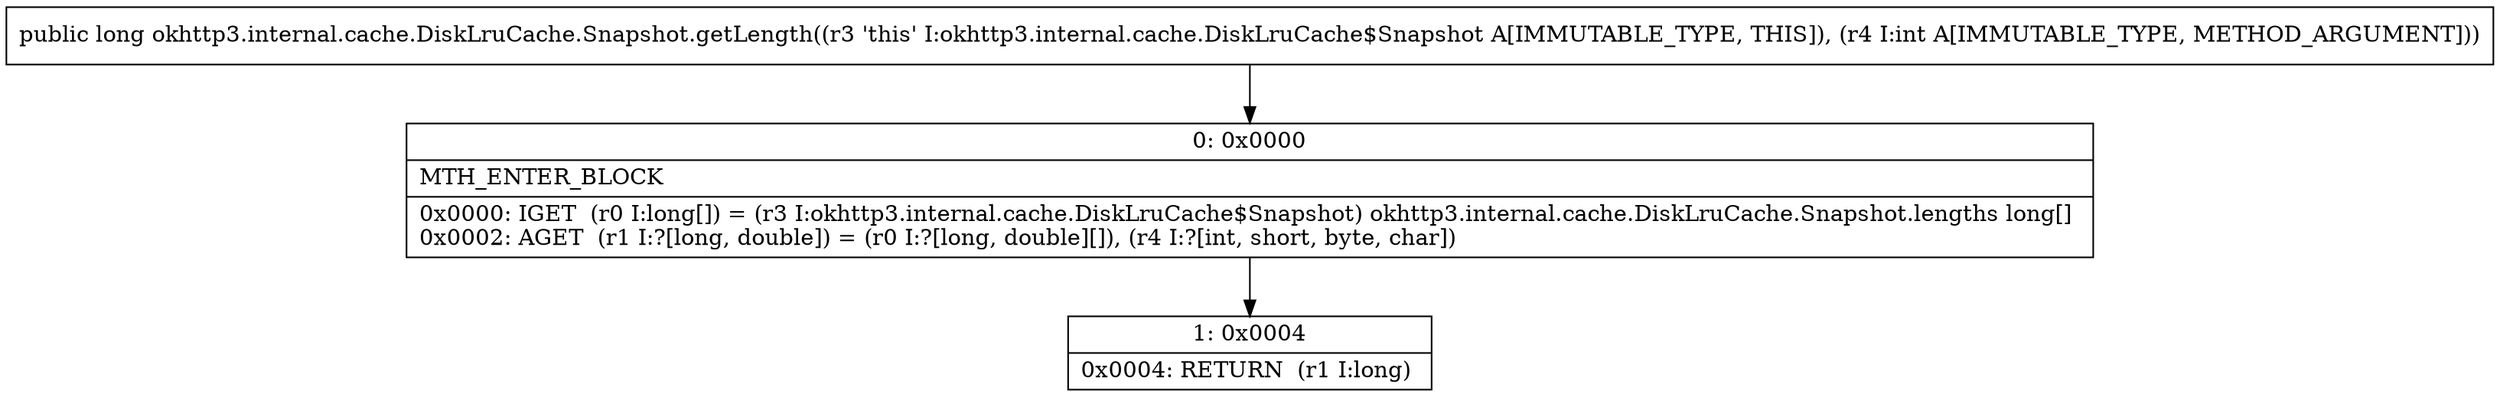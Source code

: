 digraph "CFG forokhttp3.internal.cache.DiskLruCache.Snapshot.getLength(I)J" {
Node_0 [shape=record,label="{0\:\ 0x0000|MTH_ENTER_BLOCK\l|0x0000: IGET  (r0 I:long[]) = (r3 I:okhttp3.internal.cache.DiskLruCache$Snapshot) okhttp3.internal.cache.DiskLruCache.Snapshot.lengths long[] \l0x0002: AGET  (r1 I:?[long, double]) = (r0 I:?[long, double][]), (r4 I:?[int, short, byte, char]) \l}"];
Node_1 [shape=record,label="{1\:\ 0x0004|0x0004: RETURN  (r1 I:long) \l}"];
MethodNode[shape=record,label="{public long okhttp3.internal.cache.DiskLruCache.Snapshot.getLength((r3 'this' I:okhttp3.internal.cache.DiskLruCache$Snapshot A[IMMUTABLE_TYPE, THIS]), (r4 I:int A[IMMUTABLE_TYPE, METHOD_ARGUMENT])) }"];
MethodNode -> Node_0;
Node_0 -> Node_1;
}

